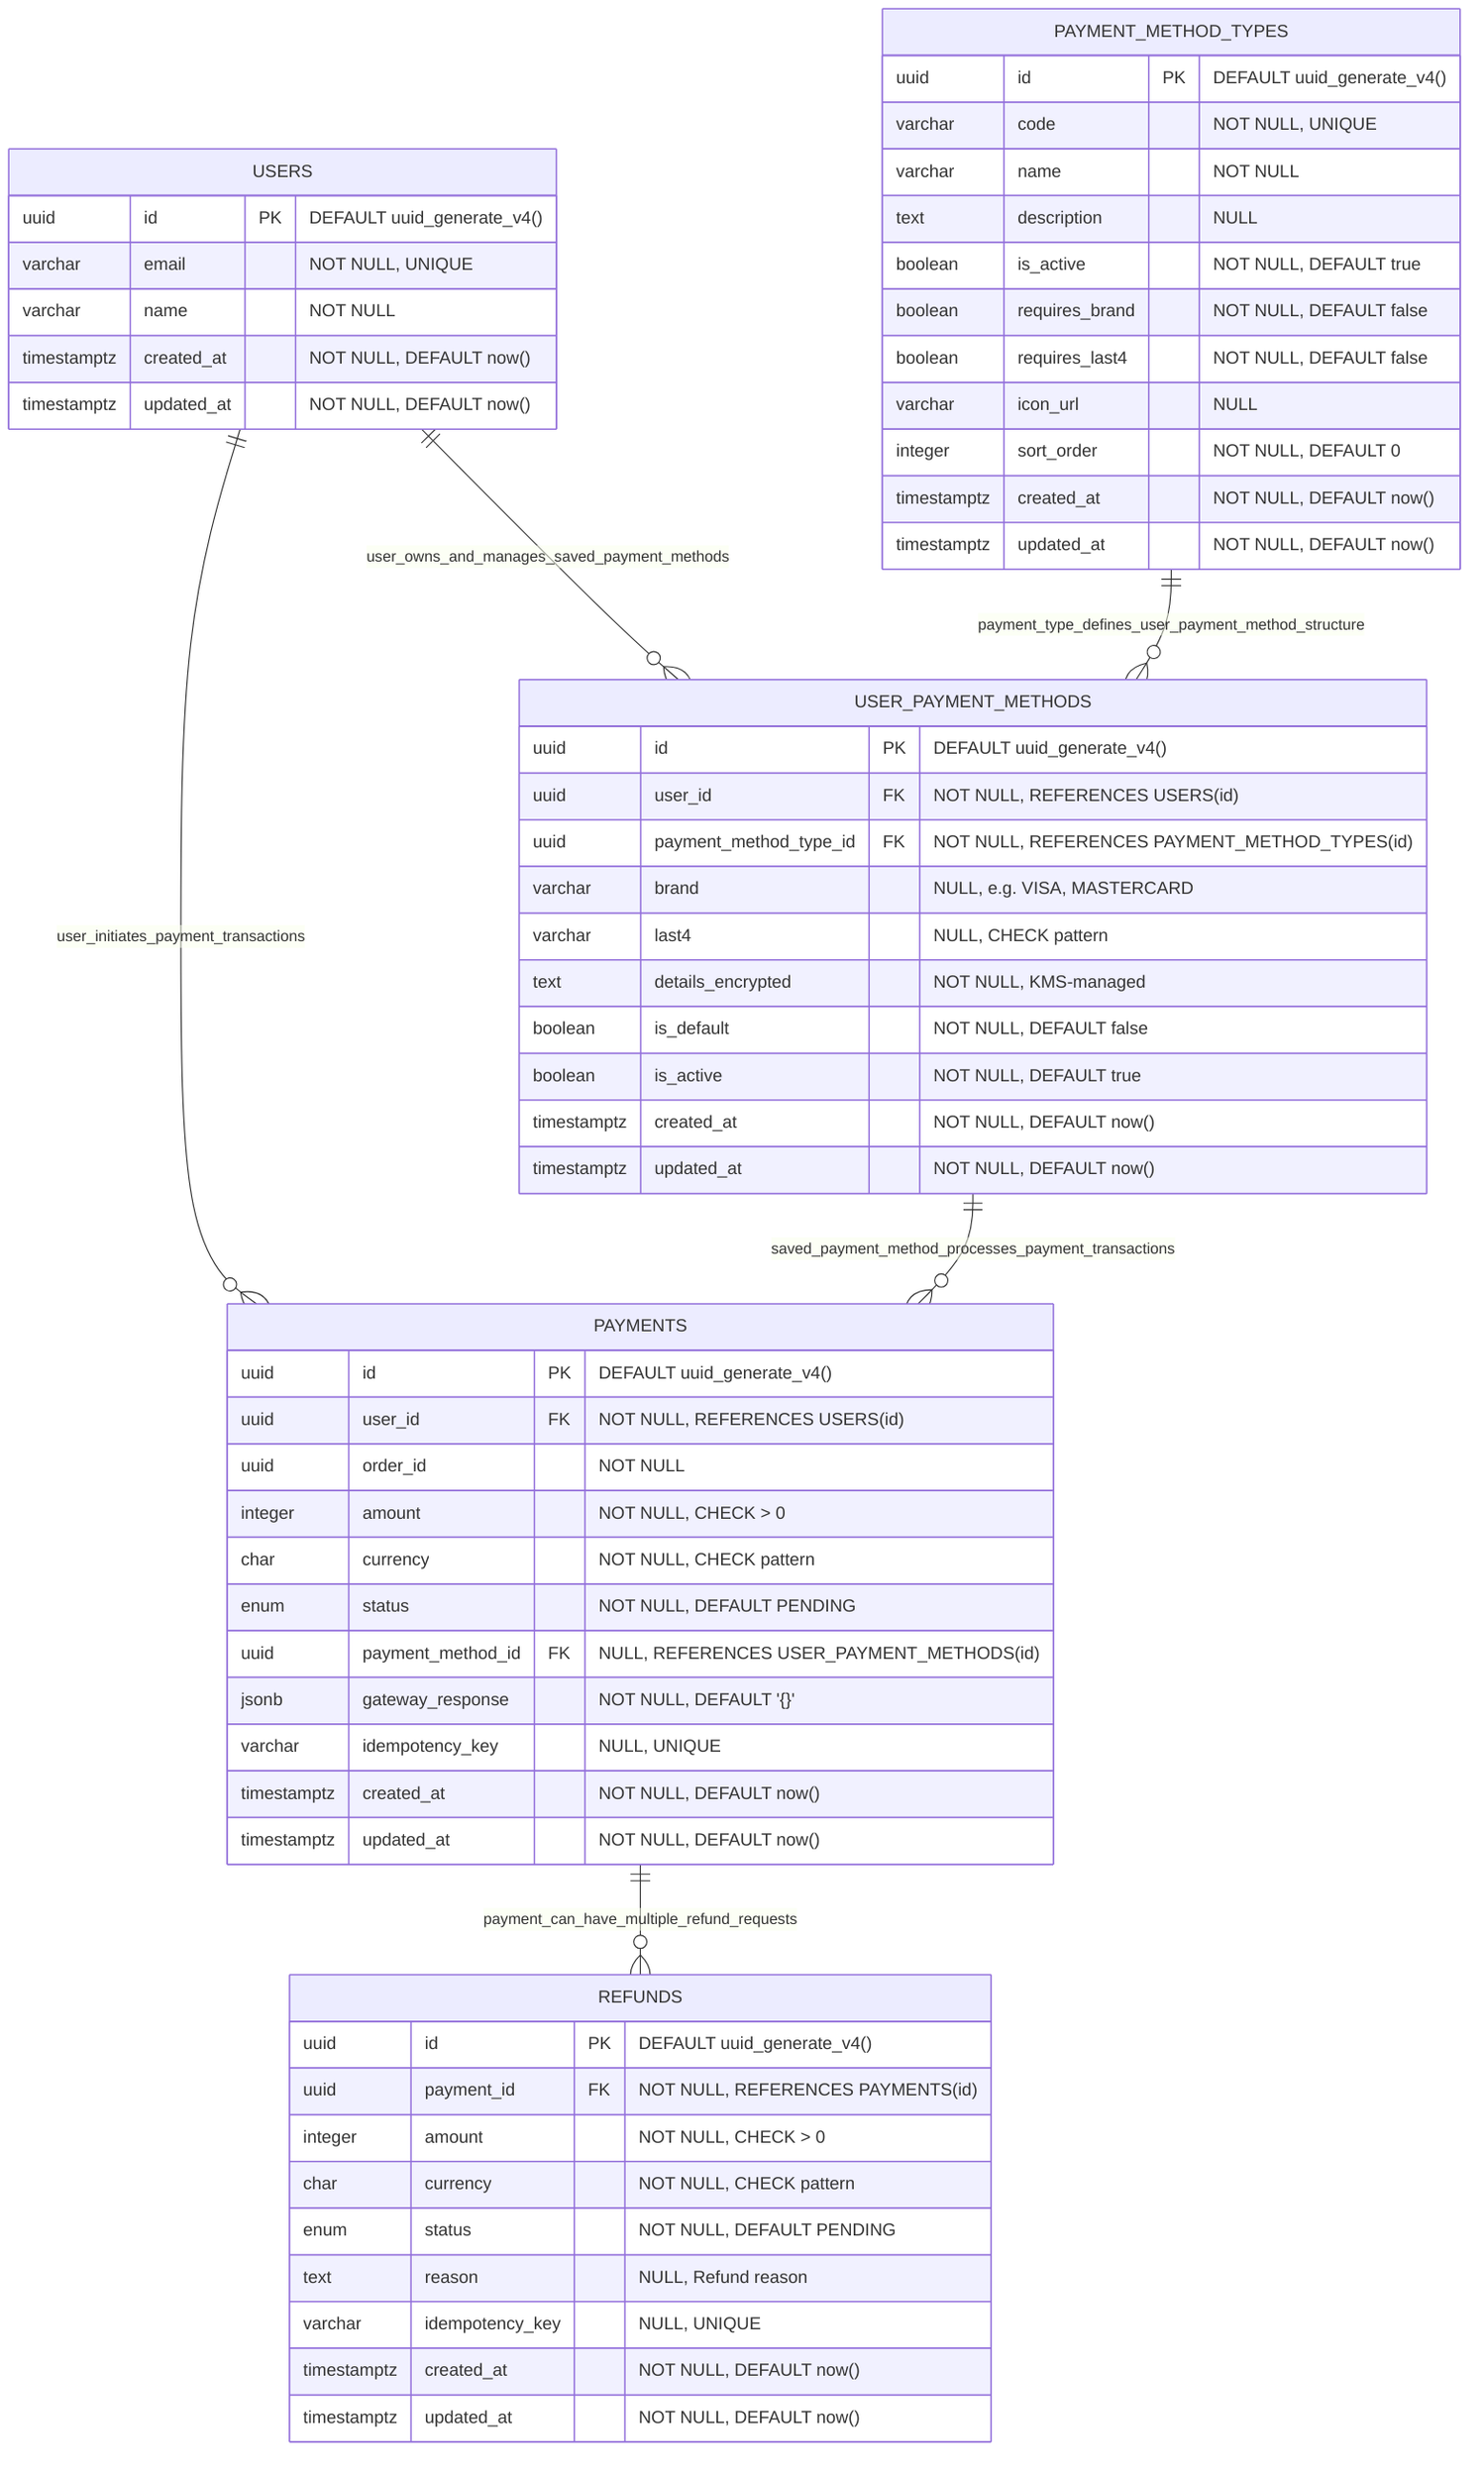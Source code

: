 erDiagram
    USERS {
        uuid id PK "DEFAULT uuid_generate_v4()"
        varchar email "NOT NULL, UNIQUE"
        varchar name "NOT NULL"
        timestamptz created_at "NOT NULL, DEFAULT now()"
        timestamptz updated_at "NOT NULL, DEFAULT now()"
    }

    PAYMENT_METHOD_TYPES {
        uuid id PK "DEFAULT uuid_generate_v4()"
        varchar code "NOT NULL, UNIQUE"
        varchar name "NOT NULL"
        text description "NULL"
        boolean is_active "NOT NULL, DEFAULT true"
        boolean requires_brand "NOT NULL, DEFAULT false"
        boolean requires_last4 "NOT NULL, DEFAULT false"
        varchar icon_url "NULL"
        integer sort_order "NOT NULL, DEFAULT 0"
        timestamptz created_at "NOT NULL, DEFAULT now()"
        timestamptz updated_at "NOT NULL, DEFAULT now()"
    }

    USER_PAYMENT_METHODS {
        uuid id PK "DEFAULT uuid_generate_v4()"
        uuid user_id FK "NOT NULL, REFERENCES USERS(id)"
        uuid payment_method_type_id FK "NOT NULL, REFERENCES PAYMENT_METHOD_TYPES(id)"
        varchar brand "NULL, e.g. VISA, MASTERCARD"
        varchar last4 "NULL, CHECK pattern"
        text details_encrypted "NOT NULL, KMS-managed"
        boolean is_default "NOT NULL, DEFAULT false"
        boolean is_active "NOT NULL, DEFAULT true"
        timestamptz created_at "NOT NULL, DEFAULT now()"
        timestamptz updated_at "NOT NULL, DEFAULT now()"
    }


    PAYMENTS {
        uuid id PK "DEFAULT uuid_generate_v4()"
        uuid user_id FK "NOT NULL, REFERENCES USERS(id)"
        uuid order_id "NOT NULL"
        integer amount "NOT NULL, CHECK > 0"
        char currency "NOT NULL, CHECK pattern"
        enum status "NOT NULL, DEFAULT PENDING"
        uuid payment_method_id FK "NULL, REFERENCES USER_PAYMENT_METHODS(id)"
        jsonb gateway_response "NOT NULL, DEFAULT '{}'"
        varchar idempotency_key "NULL, UNIQUE"
        timestamptz created_at "NOT NULL, DEFAULT now()"
        timestamptz updated_at "NOT NULL, DEFAULT now()"
    }

    REFUNDS {
        uuid id PK "DEFAULT uuid_generate_v4()"
        uuid payment_id FK "NOT NULL, REFERENCES PAYMENTS(id)"
        integer amount "NOT NULL, CHECK > 0"
        char currency "NOT NULL, CHECK pattern"
        enum status "NOT NULL, DEFAULT PENDING"
        text reason "NULL, Refund reason"
        varchar idempotency_key "NULL, UNIQUE"
        timestamptz created_at "NOT NULL, DEFAULT now()"
        timestamptz updated_at "NOT NULL, DEFAULT now()"
    }

    USERS ||--o{ USER_PAYMENT_METHODS : "user_owns_and_manages_saved_payment_methods"
    USERS ||--o{ PAYMENTS : "user_initiates_payment_transactions"
    PAYMENT_METHOD_TYPES ||--o{ USER_PAYMENT_METHODS : "payment_type_defines_user_payment_method_structure"
    USER_PAYMENT_METHODS ||--o{ PAYMENTS : "saved_payment_method_processes_payment_transactions"
    PAYMENTS ||--o{ REFUNDS : "payment_can_have_multiple_refund_requests"